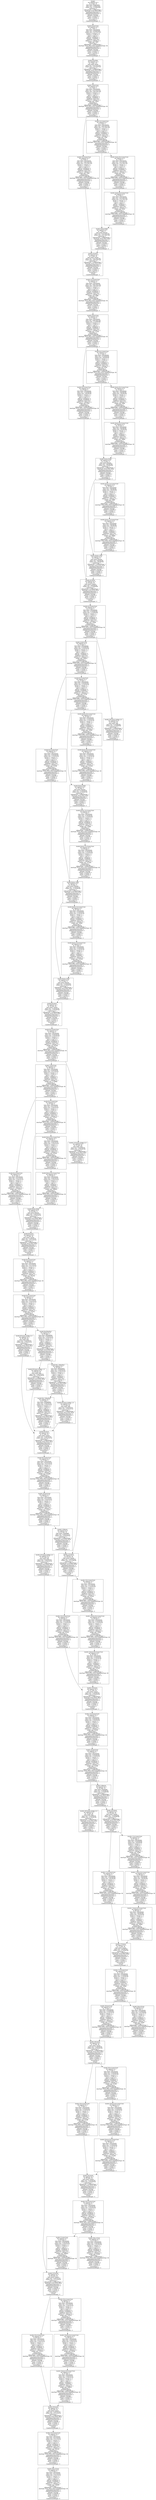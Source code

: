 digraph cnn_tree {
images [shape=box, label="images\n net segment id: 0\n id: 0 type: 45\ntype name: Preprocess\n input size: 1*3*640*640\n output size: 1*3*640*640\n reportFlag: 0\n inBondType: 1 outBondType: 1\n dataType: FP16_FP16_FP16\n alignedInputDataSize: 0\n alignedOutputDataSize: 0\n InDcmp: OutCmp: \n inM2M: 0 outM2M: 0\n inDdr: 0 outDdr: 0\n inS2S: 0 outS2S: 0\n FusionFlag: 0\nCubeEltwiseMerged : 0"];
images -> _model_0_conv_Conv;
_model_0_conv_Conv [shape=box, label="/model.0/conv/Conv\n net segment id: 0\n id: 1 type: 0\ntype name: Convolution\n input size: 1*3*640*640\n output size: 1*32*320*320\n kernel_h: 6 kernel_w: 6\n stride_h: 2 stride_w: 2\n pad_h: 2 pad_w: 2\n padUp: 2 padDown: 2\n padLeft: 2 padRight: 2\n padMode: const_zero\n dilation_h: 1 dilation_w: 1\n weight size: 3456\n reportFlag: 0\n inBondType: 1 outBondType: 1\n dataType: FP16_FP16_FP16 weightDataType: S8\n alignedInputDataSize: 0\n alignedOutputDataSize: 0\n InDcmp: OutCmp: \n inM2M: 0 outM2M: 0\n inDdr: 0 outDdr: 0\n inS2S: 0 outS2S: 0\n FusionFlag: 0\nCubeEltwiseMerged : 0"];
_model_0_conv_Conv -> _model_0_act_Mul;
_model_0_act_Mul [shape=box, label="/model.0/act/Mul\n net segment id: 0\n id: 2 type: 147\ntype name: Swish\n input size: 1*32*320*320\n output size: 1*32*320*320\n reportFlag: 0\n inBondType: 1 outBondType: 1\n dataType: FP16_FP16_FP16\n alignedInputDataSize: 0\n alignedOutputDataSize: 0\n InDcmp: OutCmp: \n inM2M: 0 outM2M: 0\n inDdr: 0 outDdr: 0\n inS2S: 0 outS2S: 0\n FusionFlag: 0\nCubeEltwiseMerged : 0"];
_model_0_act_Mul -> _model_1_conv_Conv;
_model_1_conv_Conv [shape=box, label="/model.1/conv/Conv\n net segment id: 0\n id: 3 type: 0\ntype name: Convolution\n input size: 1*32*320*320\n output size: 1*64*160*160\n kernel_h: 3 kernel_w: 3\n stride_h: 2 stride_w: 2\n pad_h: 1 pad_w: 1\n padUp: 1 padDown: 0\n padLeft: 1 padRight: 0\n padMode: const_zero\n dilation_h: 1 dilation_w: 1\n weight size: 18432\n reportFlag: 0\n SwishMergeFlag\n inBondType: 1 outBondType: 1\n dataType: FP16_FP16_FP16 weightDataType: S8\n alignedInputDataSize: 0\n alignedOutputDataSize: 0\n InDcmp: OutCmp: \n inM2M: 0 outM2M: 0\n inDdr: 0 outDdr: 0\n inS2S: 0 outS2S: 0\n FusionFlag: 0\nCubeEltwiseMerged : 0"];
_model_1_conv_Conv -> _model_2_cv1_conv_Conv;
_model_1_conv_Conv -> _model_2_cv2_conv_Conv;
_model_2_cv1_conv_Conv [shape=box, label="/model.2/cv1/conv/Conv\n net segment id: 0\n id: 4 type: 0\ntype name: Convolution\n input size: 1*64*160*160\n output size: 1*32*160*160\n kernel_h: 1 kernel_w: 1\n stride_h: 1 stride_w: 1\n pad_h: 0 pad_w: 0\n padUp: 0 padDown: 0\n padLeft: 0 padRight: 0\n padMode: const_zero\n dilation_h: 1 dilation_w: 1\n weight size: 2048\n reportFlag: 0\n SwishMergeFlag\n inBondType: 1 outBondType: 1\n dataType: FP16_FP16_FP16 weightDataType: S8\n alignedInputDataSize: 0\n alignedOutputDataSize: 0\n InDcmp: OutCmp: \n inM2M: 0 outM2M: 0\n inDdr: 0 outDdr: 0\n inS2S: 0 outS2S: 0\n FusionFlag: 0\nCubeEltwiseMerged : 0"];
_model_2_cv1_conv_Conv -> _model_2_m_m_0_cv1_conv_Conv;
_model_2_cv1_conv_Conv -> _model_2_m_m_0_Add;
_model_2_m_m_0_cv1_conv_Conv [shape=box, label="/model.2/m/m.0/cv1/conv/Conv\n net segment id: 0\n id: 5 type: 0\ntype name: Convolution\n input size: 1*32*160*160\n output size: 1*32*160*160\n kernel_h: 1 kernel_w: 1\n stride_h: 1 stride_w: 1\n pad_h: 0 pad_w: 0\n padUp: 0 padDown: 0\n padLeft: 0 padRight: 0\n padMode: const_zero\n dilation_h: 1 dilation_w: 1\n weight size: 1024\n reportFlag: 0\n SwishMergeFlag\n inBondType: 1 outBondType: 1\n dataType: FP16_FP16_FP16 weightDataType: S8\n alignedInputDataSize: 0\n alignedOutputDataSize: 0\n InDcmp: OutCmp: \n inM2M: 0 outM2M: 0\n inDdr: 0 outDdr: 0\n inS2S: 0 outS2S: 0\n FusionFlag: 0\nCubeEltwiseMerged : 0"];
_model_2_m_m_0_cv1_conv_Conv -> _model_2_m_m_0_cv2_conv_Conv;
_model_2_m_m_0_cv2_conv_Conv [shape=box, label="/model.2/m/m.0/cv2/conv/Conv\n net segment id: 0\n id: 6 type: 0\ntype name: Convolution\n input size: 1*32*160*160\n output size: 1*32*160*160\n kernel_h: 3 kernel_w: 3\n stride_h: 1 stride_w: 1\n pad_h: 1 pad_w: 1\n padUp: 1 padDown: 1\n padLeft: 1 padRight: 1\n padMode: const_zero\n dilation_h: 1 dilation_w: 1\n weight size: 9216\n reportFlag: 0\n SwishMergeFlag\n inBondType: 1 outBondType: 1\n dataType: FP16_FP16_FP16 weightDataType: S8\n alignedInputDataSize: 0\n alignedOutputDataSize: 0\n InDcmp: OutCmp: \n inM2M: 0 outM2M: 0\n inDdr: 0 outDdr: 0\n inS2S: 0 outS2S: 0\n FusionFlag: 0\nCubeEltwiseMerged : 0"];
_model_2_m_m_0_cv2_conv_Conv -> _model_2_m_m_0_Add;
_model_2_m_m_0_Add [shape=box, label="/model.2/m/m.0/Add\n net segment id: 0\n id: 7 type: 27\ntype name: Eltwise\n input size: 1*32*160*160\n output size: 1*32*160*160\n reportFlag: 0\n inBondType: 1 outBondType: 1\n dataType: FP16_FP16_FP16\n alignedInputDataSize: 0\n alignedOutputDataSize: 0\n InDcmp: OutCmp: \n inM2M: 0 outM2M: 0\n inDdr: 0 outDdr: 0\n inS2S: 0 outS2S: 0\n FusionFlag: 0\nCubeEltwiseMerged : 0"];
_model_2_m_m_0_Add -> _model_2_Concat;
_model_2_cv2_conv_Conv [shape=box, label="/model.2/cv2/conv/Conv\n net segment id: 0\n id: 8 type: 0\ntype name: Convolution\n input size: 1*64*160*160\n output size: 1*32*160*160\n kernel_h: 1 kernel_w: 1\n stride_h: 1 stride_w: 1\n pad_h: 0 pad_w: 0\n padUp: 0 padDown: 0\n padLeft: 0 padRight: 0\n padMode: const_zero\n dilation_h: 1 dilation_w: 1\n weight size: 2048\n reportFlag: 0\n SwishMergeFlag\n inBondType: 1 outBondType: 1\n dataType: FP16_FP16_FP16 weightDataType: S8\n alignedInputDataSize: 0\n alignedOutputDataSize: 0\n InDcmp: OutCmp: \n inM2M: 0 outM2M: 0\n inDdr: 0 outDdr: 0\n inS2S: 0 outS2S: 0\n FusionFlag: 0\nCubeEltwiseMerged : 0"];
_model_2_cv2_conv_Conv -> _model_2_Concat;
_model_2_Concat [shape=box, label="/model.2/Concat\n net segment id: 0\n id: 9 type: 38\ntype name: Concat\n input size: 1*32*160*160\n output size: 1*64*160*160\n reportFlag: 0\n inBondType: 1 outBondType: 1\n dataType: FP16_FP16_FP16\n alignedInputDataSize: 0\n alignedOutputDataSize: 0\n InDcmp: OutCmp: \n inM2M: 0 outM2M: 0\n inDdr: 0 outDdr: 0\n inS2S: 0 outS2S: 0\n FusionFlag: 0\n noninst\nCubeEltwiseMerged : 0"];
_model_2_Concat -> _model_2_cv3_conv_Conv;
_model_2_cv3_conv_Conv [shape=box, label="/model.2/cv3/conv/Conv\n net segment id: 0\n id: 10 type: 0\ntype name: Convolution\n input size: 1*64*160*160\n output size: 1*64*160*160\n kernel_h: 1 kernel_w: 1\n stride_h: 1 stride_w: 1\n pad_h: 0 pad_w: 0\n padUp: 0 padDown: 0\n padLeft: 0 padRight: 0\n padMode: const_zero\n dilation_h: 1 dilation_w: 1\n weight size: 4096\n reportFlag: 0\n SwishMergeFlag\n inBondType: 1 outBondType: 1\n dataType: FP16_FP16_FP16 weightDataType: S8\n alignedInputDataSize: 0\n alignedOutputDataSize: 0\n InDcmp: OutCmp: \n inM2M: 0 outM2M: 0\n inDdr: 0 outDdr: 0\n inS2S: 0 outS2S: 0\n FusionFlag: 0\nCubeEltwiseMerged : 0"];
_model_2_cv3_conv_Conv -> _model_3_conv_Conv;
_model_3_conv_Conv [shape=box, label="/model.3/conv/Conv\n net segment id: 0\n id: 11 type: 0\ntype name: Convolution\n input size: 1*64*160*160\n output size: 1*128*80*80\n kernel_h: 3 kernel_w: 3\n stride_h: 2 stride_w: 2\n pad_h: 1 pad_w: 1\n padUp: 1 padDown: 0\n padLeft: 1 padRight: 0\n padMode: const_zero\n dilation_h: 1 dilation_w: 1\n weight size: 73728\n reportFlag: 0\n SwishMergeFlag\n inBondType: 1 outBondType: 1\n dataType: FP16_FP16_FP16 weightDataType: S8\n alignedInputDataSize: 0\n alignedOutputDataSize: 0\n InDcmp: OutCmp: \n inM2M: 0 outM2M: 0\n inDdr: 0 outDdr: 0\n inS2S: 0 outS2S: 0\n FusionFlag: 0\nCubeEltwiseMerged : 0"];
_model_3_conv_Conv -> _model_4_cv1_conv_Conv;
_model_3_conv_Conv -> _model_4_cv2_conv_Conv;
_model_4_cv1_conv_Conv [shape=box, label="/model.4/cv1/conv/Conv\n net segment id: 0\n id: 12 type: 0\ntype name: Convolution\n input size: 1*128*80*80\n output size: 1*64*80*80\n kernel_h: 1 kernel_w: 1\n stride_h: 1 stride_w: 1\n pad_h: 0 pad_w: 0\n padUp: 0 padDown: 0\n padLeft: 0 padRight: 0\n padMode: const_zero\n dilation_h: 1 dilation_w: 1\n weight size: 8192\n reportFlag: 0\n SwishMergeFlag\n inBondType: 1 outBondType: 1\n dataType: FP16_FP16_FP16 weightDataType: S8\n alignedInputDataSize: 0\n alignedOutputDataSize: 0\n InDcmp: OutCmp: \n inM2M: 0 outM2M: 0\n inDdr: 0 outDdr: 0\n inS2S: 0 outS2S: 0\n FusionFlag: 0\nCubeEltwiseMerged : 0"];
_model_4_cv1_conv_Conv -> _model_4_m_m_0_cv1_conv_Conv;
_model_4_cv1_conv_Conv -> _model_4_m_m_0_Add;
_model_4_m_m_0_cv1_conv_Conv [shape=box, label="/model.4/m/m.0/cv1/conv/Conv\n net segment id: 0\n id: 13 type: 0\ntype name: Convolution\n input size: 1*64*80*80\n output size: 1*64*80*80\n kernel_h: 1 kernel_w: 1\n stride_h: 1 stride_w: 1\n pad_h: 0 pad_w: 0\n padUp: 0 padDown: 0\n padLeft: 0 padRight: 0\n padMode: const_zero\n dilation_h: 1 dilation_w: 1\n weight size: 4096\n reportFlag: 0\n SwishMergeFlag\n inBondType: 1 outBondType: 1\n dataType: FP16_FP16_FP16 weightDataType: S8\n alignedInputDataSize: 0\n alignedOutputDataSize: 0\n InDcmp: OutCmp: \n inM2M: 0 outM2M: 0\n inDdr: 0 outDdr: 0\n inS2S: 0 outS2S: 0\n FusionFlag: 0\nCubeEltwiseMerged : 0"];
_model_4_m_m_0_cv1_conv_Conv -> _model_4_m_m_0_cv2_conv_Conv;
_model_4_m_m_0_cv2_conv_Conv [shape=box, label="/model.4/m/m.0/cv2/conv/Conv\n net segment id: 0\n id: 14 type: 0\ntype name: Convolution\n input size: 1*64*80*80\n output size: 1*64*80*80\n kernel_h: 3 kernel_w: 3\n stride_h: 1 stride_w: 1\n pad_h: 1 pad_w: 1\n padUp: 1 padDown: 1\n padLeft: 1 padRight: 1\n padMode: const_zero\n dilation_h: 1 dilation_w: 1\n weight size: 36864\n reportFlag: 0\n SwishMergeFlag\n inBondType: 1 outBondType: 1\n dataType: FP16_FP16_FP16 weightDataType: S8\n alignedInputDataSize: 0\n alignedOutputDataSize: 0\n InDcmp: OutCmp: \n inM2M: 0 outM2M: 0\n inDdr: 0 outDdr: 0\n inS2S: 0 outS2S: 0\n FusionFlag: 0\nCubeEltwiseMerged : 0"];
_model_4_m_m_0_cv2_conv_Conv -> _model_4_m_m_0_Add;
_model_4_m_m_0_Add [shape=box, label="/model.4/m/m.0/Add\n net segment id: 0\n id: 15 type: 27\ntype name: Eltwise\n input size: 1*64*80*80\n output size: 1*64*80*80\n reportFlag: 0\n inBondType: 1 outBondType: 1\n dataType: FP16_FP16_FP16\n alignedInputDataSize: 0\n alignedOutputDataSize: 0\n InDcmp: OutCmp: \n inM2M: 0 outM2M: 0\n inDdr: 0 outDdr: 0\n inS2S: 0 outS2S: 0\n FusionFlag: 0\nCubeEltwiseMerged : 0"];
_model_4_m_m_0_Add -> _model_4_m_m_1_cv1_conv_Conv;
_model_4_m_m_0_Add -> _model_4_m_m_1_Add;
_model_4_m_m_1_cv1_conv_Conv [shape=box, label="/model.4/m/m.1/cv1/conv/Conv\n net segment id: 0\n id: 16 type: 0\ntype name: Convolution\n input size: 1*64*80*80\n output size: 1*64*80*80\n kernel_h: 1 kernel_w: 1\n stride_h: 1 stride_w: 1\n pad_h: 0 pad_w: 0\n padUp: 0 padDown: 0\n padLeft: 0 padRight: 0\n padMode: const_zero\n dilation_h: 1 dilation_w: 1\n weight size: 4096\n reportFlag: 0\n SwishMergeFlag\n inBondType: 1 outBondType: 1\n dataType: FP16_FP16_FP16 weightDataType: S8\n alignedInputDataSize: 0\n alignedOutputDataSize: 0\n InDcmp: OutCmp: \n inM2M: 0 outM2M: 0\n inDdr: 0 outDdr: 0\n inS2S: 0 outS2S: 0\n FusionFlag: 0\nCubeEltwiseMerged : 0"];
_model_4_m_m_1_cv1_conv_Conv -> _model_4_m_m_1_cv2_conv_Conv;
_model_4_m_m_1_cv2_conv_Conv [shape=box, label="/model.4/m/m.1/cv2/conv/Conv\n net segment id: 0\n id: 17 type: 0\ntype name: Convolution\n input size: 1*64*80*80\n output size: 1*64*80*80\n kernel_h: 3 kernel_w: 3\n stride_h: 1 stride_w: 1\n pad_h: 1 pad_w: 1\n padUp: 1 padDown: 1\n padLeft: 1 padRight: 1\n padMode: const_zero\n dilation_h: 1 dilation_w: 1\n weight size: 36864\n reportFlag: 0\n SwishMergeFlag\n inBondType: 1 outBondType: 1\n dataType: FP16_FP16_FP16 weightDataType: S8\n alignedInputDataSize: 0\n alignedOutputDataSize: 0\n InDcmp: OutCmp: \n inM2M: 0 outM2M: 0\n inDdr: 0 outDdr: 0\n inS2S: 0 outS2S: 0\n FusionFlag: 0\nCubeEltwiseMerged : 0"];
_model_4_m_m_1_cv2_conv_Conv -> _model_4_m_m_1_Add;
_model_4_m_m_1_Add [shape=box, label="/model.4/m/m.1/Add\n net segment id: 0\n id: 18 type: 27\ntype name: Eltwise\n input size: 1*64*80*80\n output size: 1*64*80*80\n reportFlag: 0\n inBondType: 1 outBondType: 1\n dataType: FP16_FP16_FP16\n alignedInputDataSize: 0\n alignedOutputDataSize: 0\n InDcmp: OutCmp: \n inM2M: 0 outM2M: 0\n inDdr: 0 outDdr: 0\n inS2S: 0 outS2S: 0\n FusionFlag: 0\nCubeEltwiseMerged : 0"];
_model_4_m_m_1_Add -> _model_4_Concat;
_model_4_cv2_conv_Conv [shape=box, label="/model.4/cv2/conv/Conv\n net segment id: 0\n id: 19 type: 0\ntype name: Convolution\n input size: 1*128*80*80\n output size: 1*64*80*80\n kernel_h: 1 kernel_w: 1\n stride_h: 1 stride_w: 1\n pad_h: 0 pad_w: 0\n padUp: 0 padDown: 0\n padLeft: 0 padRight: 0\n padMode: const_zero\n dilation_h: 1 dilation_w: 1\n weight size: 8192\n reportFlag: 0\n SwishMergeFlag\n inBondType: 1 outBondType: 1\n dataType: FP16_FP16_FP16 weightDataType: S8\n alignedInputDataSize: 0\n alignedOutputDataSize: 0\n InDcmp: OutCmp: \n inM2M: 0 outM2M: 0\n inDdr: 0 outDdr: 0\n inS2S: 0 outS2S: 0\n FusionFlag: 0\nCubeEltwiseMerged : 0"];
_model_4_cv2_conv_Conv -> _model_4_Concat;
_model_4_Concat [shape=box, label="/model.4/Concat\n net segment id: 0\n id: 20 type: 38\ntype name: Concat\n input size: 1*64*80*80\n output size: 1*128*80*80\n reportFlag: 0\n inBondType: 1 outBondType: 1\n dataType: FP16_FP16_FP16\n alignedInputDataSize: 0\n alignedOutputDataSize: 0\n InDcmp: OutCmp: \n inM2M: 0 outM2M: 0\n inDdr: 0 outDdr: 0\n inS2S: 0 outS2S: 0\n FusionFlag: 0\n noninst\nCubeEltwiseMerged : 0"];
_model_4_Concat -> _model_4_cv3_conv_Conv;
_model_4_cv3_conv_Conv [shape=box, label="/model.4/cv3/conv/Conv\n net segment id: 0\n id: 21 type: 0\ntype name: Convolution\n input size: 1*128*80*80\n output size: 1*128*80*80\n kernel_h: 1 kernel_w: 1\n stride_h: 1 stride_w: 1\n pad_h: 0 pad_w: 0\n padUp: 0 padDown: 0\n padLeft: 0 padRight: 0\n padMode: const_zero\n dilation_h: 1 dilation_w: 1\n weight size: 16384\n reportFlag: 0\n SwishMergeFlag\n inBondType: 1 outBondType: 1\n dataType: FP16_FP16_FP16 weightDataType: S8\n alignedInputDataSize: 0\n alignedOutputDataSize: 0\n InDcmp: OutCmp: \n inM2M: 0 outM2M: 0\n inDdr: 0 outDdr: 0\n inS2S: 0 outS2S: 0\n FusionFlag: 0\nCubeEltwiseMerged : 0"];
_model_4_cv3_conv_Conv -> _model_5_conv_Conv;
_model_4_cv3_conv_Conv -> _model_16_Concat_bridge_0_0;
_model_5_conv_Conv [shape=box, label="/model.5/conv/Conv\n net segment id: 0\n id: 22 type: 0\ntype name: Convolution\n input size: 1*128*80*80\n output size: 1*256*40*40\n kernel_h: 3 kernel_w: 3\n stride_h: 2 stride_w: 2\n pad_h: 1 pad_w: 1\n padUp: 1 padDown: 0\n padLeft: 1 padRight: 0\n padMode: const_zero\n dilation_h: 1 dilation_w: 1\n weight size: 294912\n reportFlag: 0\n SwishMergeFlag\n inBondType: 1 outBondType: 1\n dataType: FP16_FP16_FP16 weightDataType: S8\n alignedInputDataSize: 0\n alignedOutputDataSize: 0\n InDcmp: OutCmp: \n inM2M: 0 outM2M: 0\n inDdr: 0 outDdr: 0\n inS2S: 0 outS2S: 0\n FusionFlag: 0\nCubeEltwiseMerged : 0"];
_model_5_conv_Conv -> _model_6_cv1_conv_Conv;
_model_5_conv_Conv -> _model_6_cv2_conv_Conv;
_model_6_cv1_conv_Conv [shape=box, label="/model.6/cv1/conv/Conv\n net segment id: 0\n id: 23 type: 0\ntype name: Convolution\n input size: 1*256*40*40\n output size: 1*128*40*40\n kernel_h: 1 kernel_w: 1\n stride_h: 1 stride_w: 1\n pad_h: 0 pad_w: 0\n padUp: 0 padDown: 0\n padLeft: 0 padRight: 0\n padMode: const_zero\n dilation_h: 1 dilation_w: 1\n weight size: 32768\n reportFlag: 0\n SwishMergeFlag\n inBondType: 1 outBondType: 1\n dataType: FP16_FP16_FP16 weightDataType: S8\n alignedInputDataSize: 0\n alignedOutputDataSize: 0\n InDcmp: OutCmp: \n inM2M: 0 outM2M: 0\n inDdr: 0 outDdr: 0\n inS2S: 0 outS2S: 0\n FusionFlag: 0\nCubeEltwiseMerged : 0"];
_model_6_cv1_conv_Conv -> _model_6_m_m_0_cv1_conv_Conv;
_model_6_cv1_conv_Conv -> _model_6_m_m_0_Add;
_model_6_m_m_0_cv1_conv_Conv [shape=box, label="/model.6/m/m.0/cv1/conv/Conv\n net segment id: 0\n id: 24 type: 0\ntype name: Convolution\n input size: 1*128*40*40\n output size: 1*128*40*40\n kernel_h: 1 kernel_w: 1\n stride_h: 1 stride_w: 1\n pad_h: 0 pad_w: 0\n padUp: 0 padDown: 0\n padLeft: 0 padRight: 0\n padMode: const_zero\n dilation_h: 1 dilation_w: 1\n weight size: 16384\n reportFlag: 0\n SwishMergeFlag\n inBondType: 1 outBondType: 1\n dataType: FP16_FP16_FP16 weightDataType: S8\n alignedInputDataSize: 0\n alignedOutputDataSize: 0\n InDcmp: OutCmp: \n inM2M: 0 outM2M: 0\n inDdr: 0 outDdr: 0\n inS2S: 0 outS2S: 0\n FusionFlag: 0\nCubeEltwiseMerged : 0"];
_model_6_m_m_0_cv1_conv_Conv -> _model_6_m_m_0_cv2_conv_Conv;
_model_6_m_m_0_cv2_conv_Conv [shape=box, label="/model.6/m/m.0/cv2/conv/Conv\n net segment id: 0\n id: 25 type: 0\ntype name: Convolution\n input size: 1*128*40*40\n output size: 1*128*40*40\n kernel_h: 3 kernel_w: 3\n stride_h: 1 stride_w: 1\n pad_h: 1 pad_w: 1\n padUp: 1 padDown: 1\n padLeft: 1 padRight: 1\n padMode: const_zero\n dilation_h: 1 dilation_w: 1\n weight size: 147456\n reportFlag: 0\n SwishMergeFlag\n inBondType: 1 outBondType: 1\n dataType: FP16_FP16_FP16 weightDataType: S8\n alignedInputDataSize: 0\n alignedOutputDataSize: 0\n InDcmp: OutCmp: \n inM2M: 0 outM2M: 0\n inDdr: 0 outDdr: 0\n inS2S: 0 outS2S: 0\n FusionFlag: 0\nCubeEltwiseMerged : 0"];
_model_6_m_m_0_cv2_conv_Conv -> _model_6_m_m_0_Add;
_model_6_m_m_0_Add [shape=box, label="/model.6/m/m.0/Add\n net segment id: 0\n id: 26 type: 27\ntype name: Eltwise\n input size: 1*128*40*40\n output size: 1*128*40*40\n reportFlag: 0\n inBondType: 1 outBondType: 1\n dataType: FP16_FP16_FP16\n alignedInputDataSize: 0\n alignedOutputDataSize: 0\n InDcmp: OutCmp: \n inM2M: 0 outM2M: 0\n inDdr: 0 outDdr: 0\n inS2S: 0 outS2S: 0\n FusionFlag: 0\nCubeEltwiseMerged : 0"];
_model_6_m_m_0_Add -> _model_6_m_m_1_cv1_conv_Conv;
_model_6_m_m_0_Add -> _model_6_m_m_1_Add;
_model_6_m_m_1_cv1_conv_Conv [shape=box, label="/model.6/m/m.1/cv1/conv/Conv\n net segment id: 0\n id: 27 type: 0\ntype name: Convolution\n input size: 1*128*40*40\n output size: 1*128*40*40\n kernel_h: 1 kernel_w: 1\n stride_h: 1 stride_w: 1\n pad_h: 0 pad_w: 0\n padUp: 0 padDown: 0\n padLeft: 0 padRight: 0\n padMode: const_zero\n dilation_h: 1 dilation_w: 1\n weight size: 16384\n reportFlag: 0\n SwishMergeFlag\n inBondType: 1 outBondType: 1\n dataType: FP16_FP16_FP16 weightDataType: S8\n alignedInputDataSize: 0\n alignedOutputDataSize: 0\n InDcmp: OutCmp: \n inM2M: 0 outM2M: 0\n inDdr: 0 outDdr: 0\n inS2S: 0 outS2S: 0\n FusionFlag: 0\nCubeEltwiseMerged : 0"];
_model_6_m_m_1_cv1_conv_Conv -> _model_6_m_m_1_cv2_conv_Conv;
_model_6_m_m_1_cv2_conv_Conv [shape=box, label="/model.6/m/m.1/cv2/conv/Conv\n net segment id: 0\n id: 28 type: 0\ntype name: Convolution\n input size: 1*128*40*40\n output size: 1*128*40*40\n kernel_h: 3 kernel_w: 3\n stride_h: 1 stride_w: 1\n pad_h: 1 pad_w: 1\n padUp: 1 padDown: 1\n padLeft: 1 padRight: 1\n padMode: const_zero\n dilation_h: 1 dilation_w: 1\n weight size: 147456\n reportFlag: 0\n SwishMergeFlag\n inBondType: 1 outBondType: 1\n dataType: FP16_FP16_FP16 weightDataType: S8\n alignedInputDataSize: 0\n alignedOutputDataSize: 0\n InDcmp: OutCmp: \n inM2M: 0 outM2M: 0\n inDdr: 0 outDdr: 0\n inS2S: 0 outS2S: 0\n FusionFlag: 0\nCubeEltwiseMerged : 0"];
_model_6_m_m_1_cv2_conv_Conv -> _model_6_m_m_1_Add;
_model_6_m_m_1_Add [shape=box, label="/model.6/m/m.1/Add\n net segment id: 0\n id: 29 type: 27\ntype name: Eltwise\n input size: 1*128*40*40\n output size: 1*128*40*40\n reportFlag: 0\n inBondType: 1 outBondType: 1\n dataType: FP16_FP16_FP16\n alignedInputDataSize: 0\n alignedOutputDataSize: 0\n InDcmp: OutCmp: \n inM2M: 0 outM2M: 0\n inDdr: 0 outDdr: 0\n inS2S: 0 outS2S: 0\n FusionFlag: 0\nCubeEltwiseMerged : 0"];
_model_6_m_m_1_Add -> _model_6_m_m_2_cv1_conv_Conv;
_model_6_m_m_1_Add -> _model_6_m_m_2_Add;
_model_6_m_m_2_cv1_conv_Conv [shape=box, label="/model.6/m/m.2/cv1/conv/Conv\n net segment id: 0\n id: 30 type: 0\ntype name: Convolution\n input size: 1*128*40*40\n output size: 1*128*40*40\n kernel_h: 1 kernel_w: 1\n stride_h: 1 stride_w: 1\n pad_h: 0 pad_w: 0\n padUp: 0 padDown: 0\n padLeft: 0 padRight: 0\n padMode: const_zero\n dilation_h: 1 dilation_w: 1\n weight size: 16384\n reportFlag: 0\n SwishMergeFlag\n inBondType: 1 outBondType: 1\n dataType: FP16_FP16_FP16 weightDataType: S8\n alignedInputDataSize: 0\n alignedOutputDataSize: 0\n InDcmp: OutCmp: \n inM2M: 0 outM2M: 0\n inDdr: 0 outDdr: 0\n inS2S: 0 outS2S: 0\n FusionFlag: 0\nCubeEltwiseMerged : 0"];
_model_6_m_m_2_cv1_conv_Conv -> _model_6_m_m_2_cv2_conv_Conv;
_model_6_m_m_2_cv2_conv_Conv [shape=box, label="/model.6/m/m.2/cv2/conv/Conv\n net segment id: 0\n id: 31 type: 0\ntype name: Convolution\n input size: 1*128*40*40\n output size: 1*128*40*40\n kernel_h: 3 kernel_w: 3\n stride_h: 1 stride_w: 1\n pad_h: 1 pad_w: 1\n padUp: 1 padDown: 1\n padLeft: 1 padRight: 1\n padMode: const_zero\n dilation_h: 1 dilation_w: 1\n weight size: 147456\n reportFlag: 0\n SwishMergeFlag\n inBondType: 1 outBondType: 1\n dataType: FP16_FP16_FP16 weightDataType: S8\n alignedInputDataSize: 0\n alignedOutputDataSize: 0\n InDcmp: OutCmp: \n inM2M: 0 outM2M: 0\n inDdr: 0 outDdr: 0\n inS2S: 0 outS2S: 0\n FusionFlag: 0\nCubeEltwiseMerged : 0"];
_model_6_m_m_2_cv2_conv_Conv -> _model_6_m_m_2_Add;
_model_6_m_m_2_Add [shape=box, label="/model.6/m/m.2/Add\n net segment id: 0\n id: 32 type: 27\ntype name: Eltwise\n input size: 1*128*40*40\n output size: 1*128*40*40\n reportFlag: 0\n inBondType: 1 outBondType: 1\n dataType: FP16_FP16_FP16\n alignedInputDataSize: 0\n alignedOutputDataSize: 0\n InDcmp: OutCmp: \n inM2M: 0 outM2M: 0\n inDdr: 0 outDdr: 0\n inS2S: 0 outS2S: 0\n FusionFlag: 0\nCubeEltwiseMerged : 0"];
_model_6_m_m_2_Add -> _model_6_Concat;
_model_6_cv2_conv_Conv [shape=box, label="/model.6/cv2/conv/Conv\n net segment id: 0\n id: 33 type: 0\ntype name: Convolution\n input size: 1*256*40*40\n output size: 1*128*40*40\n kernel_h: 1 kernel_w: 1\n stride_h: 1 stride_w: 1\n pad_h: 0 pad_w: 0\n padUp: 0 padDown: 0\n padLeft: 0 padRight: 0\n padMode: const_zero\n dilation_h: 1 dilation_w: 1\n weight size: 32768\n reportFlag: 0\n SwishMergeFlag\n inBondType: 1 outBondType: 1\n dataType: FP16_FP16_FP16 weightDataType: S8\n alignedInputDataSize: 0\n alignedOutputDataSize: 0\n InDcmp: OutCmp: \n inM2M: 0 outM2M: 0\n inDdr: 0 outDdr: 0\n inS2S: 0 outS2S: 0\n FusionFlag: 0\nCubeEltwiseMerged : 0"];
_model_6_cv2_conv_Conv -> _model_6_Concat;
_model_6_Concat [shape=box, label="/model.6/Concat\n net segment id: 0\n id: 34 type: 38\ntype name: Concat\n input size: 1*128*40*40\n output size: 1*256*40*40\n reportFlag: 0\n inBondType: 1 outBondType: 1\n dataType: FP16_FP16_FP16\n alignedInputDataSize: 0\n alignedOutputDataSize: 0\n InDcmp: OutCmp: \n inM2M: 0 outM2M: 0\n inDdr: 0 outDdr: 0\n inS2S: 0 outS2S: 0\n FusionFlag: 0\n noninst\nCubeEltwiseMerged : 0"];
_model_6_Concat -> _model_6_cv3_conv_Conv;
_model_6_cv3_conv_Conv [shape=box, label="/model.6/cv3/conv/Conv\n net segment id: 0\n id: 35 type: 0\ntype name: Convolution\n input size: 1*256*40*40\n output size: 1*256*40*40\n kernel_h: 1 kernel_w: 1\n stride_h: 1 stride_w: 1\n pad_h: 0 pad_w: 0\n padUp: 0 padDown: 0\n padLeft: 0 padRight: 0\n padMode: const_zero\n dilation_h: 1 dilation_w: 1\n weight size: 65536\n reportFlag: 0\n SwishMergeFlag\n inBondType: 1 outBondType: 1\n dataType: FP16_FP16_FP16 weightDataType: S8\n alignedInputDataSize: 0\n alignedOutputDataSize: 0\n InDcmp: OutCmp: \n inM2M: 0 outM2M: 0\n inDdr: 0 outDdr: 0\n inS2S: 0 outS2S: 0\n FusionFlag: 0\nCubeEltwiseMerged : 0"];
_model_6_cv3_conv_Conv -> _model_7_conv_Conv;
_model_6_cv3_conv_Conv -> _model_12_Concat_bridge_0_0;
_model_7_conv_Conv [shape=box, label="/model.7/conv/Conv\n net segment id: 0\n id: 36 type: 0\ntype name: Convolution\n input size: 1*256*40*40\n output size: 1*512*20*20\n kernel_h: 3 kernel_w: 3\n stride_h: 2 stride_w: 2\n pad_h: 1 pad_w: 1\n padUp: 1 padDown: 0\n padLeft: 1 padRight: 0\n padMode: const_zero\n dilation_h: 1 dilation_w: 1\n weight size: 1179648\n reportFlag: 0\n SwishMergeFlag\n inBondType: 1 outBondType: 1\n dataType: FP16_FP16_FP16 weightDataType: S8\n alignedInputDataSize: 0\n alignedOutputDataSize: 0\n InDcmp: OutCmp: \n inM2M: 0 outM2M: 0\n inDdr: 0 outDdr: 0\n inS2S: 0 outS2S: 0\n FusionFlag: 0\nCubeEltwiseMerged : 0"];
_model_7_conv_Conv -> _model_8_cv1_conv_Conv;
_model_7_conv_Conv -> _model_8_cv2_conv_Conv;
_model_8_cv1_conv_Conv [shape=box, label="/model.8/cv1/conv/Conv\n net segment id: 0\n id: 37 type: 0\ntype name: Convolution\n input size: 1*512*20*20\n output size: 1*256*20*20\n kernel_h: 1 kernel_w: 1\n stride_h: 1 stride_w: 1\n pad_h: 0 pad_w: 0\n padUp: 0 padDown: 0\n padLeft: 0 padRight: 0\n padMode: const_zero\n dilation_h: 1 dilation_w: 1\n weight size: 131072\n reportFlag: 0\n SwishMergeFlag\n inBondType: 1 outBondType: 1\n dataType: FP16_FP16_FP16 weightDataType: S8\n alignedInputDataSize: 0\n alignedOutputDataSize: 0\n InDcmp: OutCmp: \n inM2M: 0 outM2M: 0\n inDdr: 0 outDdr: 0\n inS2S: 0 outS2S: 0\n FusionFlag: 0\nCubeEltwiseMerged : 0"];
_model_8_cv1_conv_Conv -> _model_8_m_m_0_cv1_conv_Conv;
_model_8_cv1_conv_Conv -> _model_8_m_m_0_Add;
_model_8_m_m_0_cv1_conv_Conv [shape=box, label="/model.8/m/m.0/cv1/conv/Conv\n net segment id: 0\n id: 38 type: 0\ntype name: Convolution\n input size: 1*256*20*20\n output size: 1*256*20*20\n kernel_h: 1 kernel_w: 1\n stride_h: 1 stride_w: 1\n pad_h: 0 pad_w: 0\n padUp: 0 padDown: 0\n padLeft: 0 padRight: 0\n padMode: const_zero\n dilation_h: 1 dilation_w: 1\n weight size: 65536\n reportFlag: 0\n SwishMergeFlag\n inBondType: 1 outBondType: 1\n dataType: FP16_FP16_FP16 weightDataType: S8\n alignedInputDataSize: 0\n alignedOutputDataSize: 0\n InDcmp: OutCmp: \n inM2M: 0 outM2M: 0\n inDdr: 0 outDdr: 0\n inS2S: 0 outS2S: 0\n FusionFlag: 0\nCubeEltwiseMerged : 0"];
_model_8_m_m_0_cv1_conv_Conv -> _model_8_m_m_0_cv2_conv_Conv;
_model_8_m_m_0_cv2_conv_Conv [shape=box, label="/model.8/m/m.0/cv2/conv/Conv\n net segment id: 0\n id: 39 type: 0\ntype name: Convolution\n input size: 1*256*20*20\n output size: 1*256*20*20\n kernel_h: 3 kernel_w: 3\n stride_h: 1 stride_w: 1\n pad_h: 1 pad_w: 1\n padUp: 1 padDown: 1\n padLeft: 1 padRight: 1\n padMode: const_zero\n dilation_h: 1 dilation_w: 1\n weight size: 589824\n reportFlag: 0\n SwishMergeFlag\n inBondType: 1 outBondType: 1\n dataType: FP16_FP16_FP16 weightDataType: S8\n alignedInputDataSize: 0\n alignedOutputDataSize: 0\n InDcmp: OutCmp: \n inM2M: 0 outM2M: 0\n inDdr: 0 outDdr: 0\n inS2S: 0 outS2S: 0\n FusionFlag: 0\nCubeEltwiseMerged : 0"];
_model_8_m_m_0_cv2_conv_Conv -> _model_8_m_m_0_Add;
_model_8_m_m_0_Add [shape=box, label="/model.8/m/m.0/Add\n net segment id: 0\n id: 40 type: 27\ntype name: Eltwise\n input size: 1*256*20*20\n output size: 1*256*20*20\n reportFlag: 0\n inBondType: 1 outBondType: 1\n dataType: FP16_FP16_FP16\n alignedInputDataSize: 0\n alignedOutputDataSize: 0\n InDcmp: OutCmp: \n inM2M: 0 outM2M: 0\n inDdr: 0 outDdr: 0\n inS2S: 0 outS2S: 0\n FusionFlag: 0\nCubeEltwiseMerged : 0"];
_model_8_m_m_0_Add -> _model_8_Concat;
_model_8_cv2_conv_Conv [shape=box, label="/model.8/cv2/conv/Conv\n net segment id: 0\n id: 41 type: 0\ntype name: Convolution\n input size: 1*512*20*20\n output size: 1*256*20*20\n kernel_h: 1 kernel_w: 1\n stride_h: 1 stride_w: 1\n pad_h: 0 pad_w: 0\n padUp: 0 padDown: 0\n padLeft: 0 padRight: 0\n padMode: const_zero\n dilation_h: 1 dilation_w: 1\n weight size: 131072\n reportFlag: 0\n SwishMergeFlag\n inBondType: 1 outBondType: 1\n dataType: FP16_FP16_FP16 weightDataType: S8\n alignedInputDataSize: 0\n alignedOutputDataSize: 0\n InDcmp: OutCmp: \n inM2M: 0 outM2M: 0\n inDdr: 0 outDdr: 0\n inS2S: 0 outS2S: 0\n FusionFlag: 0\nCubeEltwiseMerged : 0"];
_model_8_cv2_conv_Conv -> _model_8_Concat;
_model_8_Concat [shape=box, label="/model.8/Concat\n net segment id: 0\n id: 42 type: 38\ntype name: Concat\n input size: 1*256*20*20\n output size: 1*512*20*20\n reportFlag: 0\n inBondType: 1 outBondType: 1\n dataType: FP16_FP16_FP16\n alignedInputDataSize: 0\n alignedOutputDataSize: 0\n InDcmp: OutCmp: \n inM2M: 0 outM2M: 0\n inDdr: 0 outDdr: 0\n inS2S: 0 outS2S: 0\n FusionFlag: 0\n noninst\nCubeEltwiseMerged : 0"];
_model_8_Concat -> _model_8_cv3_conv_Conv;
_model_8_cv3_conv_Conv [shape=box, label="/model.8/cv3/conv/Conv\n net segment id: 0\n id: 43 type: 0\ntype name: Convolution\n input size: 1*512*20*20\n output size: 1*512*20*20\n kernel_h: 1 kernel_w: 1\n stride_h: 1 stride_w: 1\n pad_h: 0 pad_w: 0\n padUp: 0 padDown: 0\n padLeft: 0 padRight: 0\n padMode: const_zero\n dilation_h: 1 dilation_w: 1\n weight size: 262144\n reportFlag: 0\n SwishMergeFlag\n inBondType: 1 outBondType: 1\n dataType: FP16_FP16_FP16 weightDataType: S8\n alignedInputDataSize: 0\n alignedOutputDataSize: 0\n InDcmp: OutCmp: \n inM2M: 0 outM2M: 0\n inDdr: 0 outDdr: 0\n inS2S: 0 outS2S: 0\n FusionFlag: 0\nCubeEltwiseMerged : 0"];
_model_8_cv3_conv_Conv -> _model_9_cv1_conv_Conv;
_model_9_cv1_conv_Conv [shape=box, label="/model.9/cv1/conv/Conv\n net segment id: 0\n id: 44 type: 0\ntype name: Convolution\n input size: 1*512*20*20\n output size: 1*256*20*20\n kernel_h: 1 kernel_w: 1\n stride_h: 1 stride_w: 1\n pad_h: 0 pad_w: 0\n padUp: 0 padDown: 0\n padLeft: 0 padRight: 0\n padMode: const_zero\n dilation_h: 1 dilation_w: 1\n weight size: 131072\n reportFlag: 0\n SwishMergeFlag\n inBondType: 1 outBondType: 1\n dataType: FP16_FP16_FP16 weightDataType: S8\n alignedInputDataSize: 0\n alignedOutputDataSize: 0\n InDcmp: OutCmp: \n inM2M: 0 outM2M: 0\n inDdr: 0 outDdr: 0\n inS2S: 0 outS2S: 0\n FusionFlag: 0\nCubeEltwiseMerged : 0"];
_model_9_cv1_conv_Conv -> _model_9_m_MaxPool;
_model_9_cv1_conv_Conv -> _model_9_Concat_bridge_0_0;
_model_9_m_MaxPool [shape=box, label="/model.9/m/MaxPool\n net segment id: 0\n id: 45 type: 3\ntype name: PoolingMax\n input size: 1*256*20*20\n output size: 1*256*20*20\n kernel_h: 5 kernel_w: 5\n stride_h: 1 stride_w: 1\n pad_h: 2 pad_w: 2\n padUp: 2 padDown: 2\n padLeft: 2 padRight: 2\n padMode: const_zero\n dilation_h: 1 dilation_w: 1\n reportFlag: 0\n inBondType: 1 outBondType: 1\n dataType: FP16_FP16_FP16\n alignedInputDataSize: 0\n alignedOutputDataSize: 0\n InDcmp: OutCmp: \n inM2M: 0 outM2M: 0\n inDdr: 0 outDdr: 0\n inS2S: 0 outS2S: 0\n FusionFlag: 0\nCubeEltwiseMerged : 0"];
_model_9_m_MaxPool -> _model_9_m_1_MaxPool;
_model_9_m_MaxPool -> _model_9_Concat_bridge_1_0;
_model_9_m_1_MaxPool [shape=box, label="/model.9/m_1/MaxPool\n net segment id: 0\n id: 46 type: 3\ntype name: PoolingMax\n input size: 1*256*20*20\n output size: 1*256*20*20\n kernel_h: 5 kernel_w: 5\n stride_h: 1 stride_w: 1\n pad_h: 2 pad_w: 2\n padUp: 2 padDown: 2\n padLeft: 2 padRight: 2\n padMode: const_zero\n dilation_h: 1 dilation_w: 1\n reportFlag: 0\n inBondType: 1 outBondType: 1\n dataType: FP16_FP16_FP16\n alignedInputDataSize: 0\n alignedOutputDataSize: 0\n InDcmp: OutCmp: \n inM2M: 0 outM2M: 0\n inDdr: 0 outDdr: 0\n inS2S: 0 outS2S: 0\n FusionFlag: 0\nCubeEltwiseMerged : 0"];
_model_9_m_1_MaxPool -> _model_9_m_2_MaxPool;
_model_9_m_1_MaxPool -> _model_9_Concat_bridge_2_0;
_model_9_m_2_MaxPool [shape=box, label="/model.9/m_2/MaxPool\n net segment id: 0\n id: 47 type: 3\ntype name: PoolingMax\n input size: 1*256*20*20\n output size: 1*256*20*20\n kernel_h: 5 kernel_w: 5\n stride_h: 1 stride_w: 1\n pad_h: 2 pad_w: 2\n padUp: 2 padDown: 2\n padLeft: 2 padRight: 2\n padMode: const_zero\n dilation_h: 1 dilation_w: 1\n reportFlag: 0\n inBondType: 1 outBondType: 1\n dataType: FP16_FP16_FP16\n alignedInputDataSize: 0\n alignedOutputDataSize: 0\n InDcmp: OutCmp: \n inM2M: 0 outM2M: 0\n inDdr: 0 outDdr: 0\n inS2S: 0 outS2S: 0\n FusionFlag: 0\nCubeEltwiseMerged : 0"];
_model_9_m_2_MaxPool -> _model_9_Concat;
_model_9_Concat_bridge_0_0 [shape=box, label="/model.9/Concat_bridge_0_0\n net segment id: 0\n id: 48 type: 48\ntype name: Nop\n input size: 1*256*20*20\n output size: 1*256*20*20\n reportFlag: 0\n inBondType: 1 outBondType: 1\n dataType: FP16_FP16_FP16\n alignedInputDataSize: 0\n alignedOutputDataSize: 0\n InDcmp: OutCmp: \n inM2M: 0 outM2M: 0\n inDdr: 0 outDdr: 0\n inS2S: 0 outS2S: 0\n FusionFlag: 0\nCubeEltwiseMerged : 0"];
_model_9_Concat_bridge_0_0 -> _model_9_Concat;
_model_9_Concat_bridge_1_0 [shape=box, label="/model.9/Concat_bridge_1_0\n net segment id: 0\n id: 49 type: 48\ntype name: Nop\n input size: 1*256*20*20\n output size: 1*256*20*20\n reportFlag: 0\n inBondType: 1 outBondType: 1\n dataType: FP16_FP16_FP16\n alignedInputDataSize: 0\n alignedOutputDataSize: 0\n InDcmp: OutCmp: \n inM2M: 0 outM2M: 0\n inDdr: 0 outDdr: 0\n inS2S: 0 outS2S: 0\n FusionFlag: 0\nCubeEltwiseMerged : 0"];
_model_9_Concat_bridge_1_0 -> _model_9_Concat;
_model_9_Concat_bridge_2_0 [shape=box, label="/model.9/Concat_bridge_2_0\n net segment id: 0\n id: 50 type: 48\ntype name: Nop\n input size: 1*256*20*20\n output size: 1*256*20*20\n reportFlag: 0\n inBondType: 1 outBondType: 1\n dataType: FP16_FP16_FP16\n alignedInputDataSize: 0\n alignedOutputDataSize: 0\n InDcmp: OutCmp: \n inM2M: 0 outM2M: 0\n inDdr: 0 outDdr: 0\n inS2S: 0 outS2S: 0\n FusionFlag: 0\nCubeEltwiseMerged : 0"];
_model_9_Concat_bridge_2_0 -> _model_9_Concat;
_model_9_Concat [shape=box, label="/model.9/Concat\n net segment id: 0\n id: 51 type: 38\ntype name: Concat\n input size: 1*256*20*20\n output size: 1*1024*20*20\n reportFlag: 0\n inBondType: 1 outBondType: 1\n dataType: FP16_FP16_FP16\n alignedInputDataSize: 0\n alignedOutputDataSize: 0\n InDcmp: OutCmp: \n inM2M: 0 outM2M: 0\n inDdr: 0 outDdr: 0\n inS2S: 0 outS2S: 0\n FusionFlag: 0\n noninst\nCubeEltwiseMerged : 0"];
_model_9_Concat -> _model_9_cv2_conv_Conv;
_model_9_cv2_conv_Conv [shape=box, label="/model.9/cv2/conv/Conv\n net segment id: 0\n id: 52 type: 0\ntype name: Convolution\n input size: 1*1024*20*20\n output size: 1*512*20*20\n kernel_h: 1 kernel_w: 1\n stride_h: 1 stride_w: 1\n pad_h: 0 pad_w: 0\n padUp: 0 padDown: 0\n padLeft: 0 padRight: 0\n padMode: const_zero\n dilation_h: 1 dilation_w: 1\n weight size: 524288\n reportFlag: 0\n SwishMergeFlag\n inBondType: 1 outBondType: 1\n dataType: FP16_FP16_FP16 weightDataType: S8\n alignedInputDataSize: 0\n alignedOutputDataSize: 0\n InDcmp: OutCmp: \n inM2M: 0 outM2M: 0\n inDdr: 0 outDdr: 0\n inS2S: 0 outS2S: 0\n FusionFlag: 0\nCubeEltwiseMerged : 0"];
_model_9_cv2_conv_Conv -> _model_10_conv_Conv;
_model_10_conv_Conv [shape=box, label="/model.10/conv/Conv\n net segment id: 0\n id: 53 type: 0\ntype name: Convolution\n input size: 1*512*20*20\n output size: 1*256*20*20\n kernel_h: 1 kernel_w: 1\n stride_h: 1 stride_w: 1\n pad_h: 0 pad_w: 0\n padUp: 0 padDown: 0\n padLeft: 0 padRight: 0\n padMode: const_zero\n dilation_h: 1 dilation_w: 1\n weight size: 131072\n reportFlag: 0\n SwishMergeFlag\n inBondType: 1 outBondType: 1\n dataType: FP16_FP16_FP16 weightDataType: S8\n alignedInputDataSize: 0\n alignedOutputDataSize: 0\n InDcmp: OutCmp: \n inM2M: 0 outM2M: 0\n inDdr: 0 outDdr: 0\n inS2S: 0 outS2S: 0\n FusionFlag: 0\nCubeEltwiseMerged : 0"];
_model_10_conv_Conv -> _model_11_Resize;
_model_10_conv_Conv -> _model_22_Concat_bridge_0_0;
_model_11_Resize [shape=box, label="/model.11/Resize\n net segment id: 0\n id: 54 type: 28\ntype name: Upsample\n input size: 1*256*20*20\n output size: 1*256*40*40\n reportFlag: 0\n inBondType: 1 outBondType: 1\n dataType: FP16_FP16_FP16\n alignedInputDataSize: 0\n alignedOutputDataSize: 0\n InDcmp: OutCmp: \n inM2M: 0 outM2M: 0\n inDdr: 0 outDdr: 0\n inS2S: 0 outS2S: 0\n FusionFlag: 0\nCubeEltwiseMerged : 0"];
_model_11_Resize -> _model_12_Concat;
_model_12_Concat_bridge_0_0 [shape=box, label="/model.12/Concat_bridge_0_0\n net segment id: 0\n id: 55 type: 48\ntype name: Nop\n input size: 1*256*40*40\n output size: 1*256*40*40\n reportFlag: 0\n inBondType: 1 outBondType: 1\n dataType: FP16_FP16_FP16\n alignedInputDataSize: 0\n alignedOutputDataSize: 0\n InDcmp: OutCmp: \n inM2M: 0 outM2M: 0\n inDdr: 0 outDdr: 0\n inS2S: 0 outS2S: 0\n FusionFlag: 0\nCubeEltwiseMerged : 0"];
_model_12_Concat_bridge_0_0 -> _model_12_Concat;
_model_12_Concat [shape=box, label="/model.12/Concat\n net segment id: 0\n id: 56 type: 38\ntype name: Concat\n input size: 1*256*40*40\n output size: 1*512*40*40\n reportFlag: 0\n inBondType: 1 outBondType: 1\n dataType: FP16_FP16_FP16\n alignedInputDataSize: 0\n alignedOutputDataSize: 0\n InDcmp: OutCmp: \n inM2M: 0 outM2M: 0\n inDdr: 0 outDdr: 0\n inS2S: 0 outS2S: 0\n FusionFlag: 0\n noninst\nCubeEltwiseMerged : 0"];
_model_12_Concat -> _model_13_cv1_conv_Conv;
_model_12_Concat -> _model_13_cv2_conv_Conv;
_model_13_cv1_conv_Conv [shape=box, label="/model.13/cv1/conv/Conv\n net segment id: 0\n id: 57 type: 0\ntype name: Convolution\n input size: 1*512*40*40\n output size: 1*128*40*40\n kernel_h: 1 kernel_w: 1\n stride_h: 1 stride_w: 1\n pad_h: 0 pad_w: 0\n padUp: 0 padDown: 0\n padLeft: 0 padRight: 0\n padMode: const_zero\n dilation_h: 1 dilation_w: 1\n weight size: 65536\n reportFlag: 0\n SwishMergeFlag\n inBondType: 1 outBondType: 1\n dataType: FP16_FP16_FP16 weightDataType: S8\n alignedInputDataSize: 0\n alignedOutputDataSize: 0\n InDcmp: OutCmp: \n inM2M: 0 outM2M: 0\n inDdr: 0 outDdr: 0\n inS2S: 0 outS2S: 0\n FusionFlag: 0\nCubeEltwiseMerged : 0"];
_model_13_cv1_conv_Conv -> _model_13_m_m_0_cv1_conv_Conv;
_model_13_m_m_0_cv1_conv_Conv [shape=box, label="/model.13/m/m.0/cv1/conv/Conv\n net segment id: 0\n id: 58 type: 0\ntype name: Convolution\n input size: 1*128*40*40\n output size: 1*128*40*40\n kernel_h: 1 kernel_w: 1\n stride_h: 1 stride_w: 1\n pad_h: 0 pad_w: 0\n padUp: 0 padDown: 0\n padLeft: 0 padRight: 0\n padMode: const_zero\n dilation_h: 1 dilation_w: 1\n weight size: 16384\n reportFlag: 0\n SwishMergeFlag\n inBondType: 1 outBondType: 1\n dataType: FP16_FP16_FP16 weightDataType: S8\n alignedInputDataSize: 0\n alignedOutputDataSize: 0\n InDcmp: OutCmp: \n inM2M: 0 outM2M: 0\n inDdr: 0 outDdr: 0\n inS2S: 0 outS2S: 0\n FusionFlag: 0\nCubeEltwiseMerged : 0"];
_model_13_m_m_0_cv1_conv_Conv -> _model_13_m_m_0_cv2_conv_Conv;
_model_13_m_m_0_cv2_conv_Conv [shape=box, label="/model.13/m/m.0/cv2/conv/Conv\n net segment id: 0\n id: 59 type: 0\ntype name: Convolution\n input size: 1*128*40*40\n output size: 1*128*40*40\n kernel_h: 3 kernel_w: 3\n stride_h: 1 stride_w: 1\n pad_h: 1 pad_w: 1\n padUp: 1 padDown: 1\n padLeft: 1 padRight: 1\n padMode: const_zero\n dilation_h: 1 dilation_w: 1\n weight size: 147456\n reportFlag: 0\n SwishMergeFlag\n inBondType: 1 outBondType: 1\n dataType: FP16_FP16_FP16 weightDataType: S8\n alignedInputDataSize: 0\n alignedOutputDataSize: 0\n InDcmp: OutCmp: \n inM2M: 0 outM2M: 0\n inDdr: 0 outDdr: 0\n inS2S: 0 outS2S: 0\n FusionFlag: 0\nCubeEltwiseMerged : 0"];
_model_13_m_m_0_cv2_conv_Conv -> _model_13_Concat;
_model_13_cv2_conv_Conv [shape=box, label="/model.13/cv2/conv/Conv\n net segment id: 0\n id: 60 type: 0\ntype name: Convolution\n input size: 1*512*40*40\n output size: 1*128*40*40\n kernel_h: 1 kernel_w: 1\n stride_h: 1 stride_w: 1\n pad_h: 0 pad_w: 0\n padUp: 0 padDown: 0\n padLeft: 0 padRight: 0\n padMode: const_zero\n dilation_h: 1 dilation_w: 1\n weight size: 65536\n reportFlag: 0\n SwishMergeFlag\n inBondType: 1 outBondType: 1\n dataType: FP16_FP16_FP16 weightDataType: S8\n alignedInputDataSize: 0\n alignedOutputDataSize: 0\n InDcmp: OutCmp: \n inM2M: 0 outM2M: 0\n inDdr: 0 outDdr: 0\n inS2S: 0 outS2S: 0\n FusionFlag: 0\nCubeEltwiseMerged : 0"];
_model_13_cv2_conv_Conv -> _model_13_Concat;
_model_13_Concat [shape=box, label="/model.13/Concat\n net segment id: 0\n id: 61 type: 38\ntype name: Concat\n input size: 1*128*40*40\n output size: 1*256*40*40\n reportFlag: 0\n inBondType: 1 outBondType: 1\n dataType: FP16_FP16_FP16\n alignedInputDataSize: 0\n alignedOutputDataSize: 0\n InDcmp: OutCmp: \n inM2M: 0 outM2M: 0\n inDdr: 0 outDdr: 0\n inS2S: 0 outS2S: 0\n FusionFlag: 0\n noninst\nCubeEltwiseMerged : 0"];
_model_13_Concat -> _model_13_cv3_conv_Conv;
_model_13_cv3_conv_Conv [shape=box, label="/model.13/cv3/conv/Conv\n net segment id: 0\n id: 62 type: 0\ntype name: Convolution\n input size: 1*256*40*40\n output size: 1*256*40*40\n kernel_h: 1 kernel_w: 1\n stride_h: 1 stride_w: 1\n pad_h: 0 pad_w: 0\n padUp: 0 padDown: 0\n padLeft: 0 padRight: 0\n padMode: const_zero\n dilation_h: 1 dilation_w: 1\n weight size: 65536\n reportFlag: 0\n SwishMergeFlag\n inBondType: 1 outBondType: 1\n dataType: FP16_FP16_FP16 weightDataType: S8\n alignedInputDataSize: 0\n alignedOutputDataSize: 0\n InDcmp: OutCmp: \n inM2M: 0 outM2M: 0\n inDdr: 0 outDdr: 0\n inS2S: 0 outS2S: 0\n FusionFlag: 0\nCubeEltwiseMerged : 0"];
_model_13_cv3_conv_Conv -> _model_14_conv_Conv;
_model_14_conv_Conv [shape=box, label="/model.14/conv/Conv\n net segment id: 0\n id: 63 type: 0\ntype name: Convolution\n input size: 1*256*40*40\n output size: 1*128*40*40\n kernel_h: 1 kernel_w: 1\n stride_h: 1 stride_w: 1\n pad_h: 0 pad_w: 0\n padUp: 0 padDown: 0\n padLeft: 0 padRight: 0\n padMode: const_zero\n dilation_h: 1 dilation_w: 1\n weight size: 32768\n reportFlag: 0\n SwishMergeFlag\n inBondType: 1 outBondType: 1\n dataType: FP16_FP16_FP16 weightDataType: S8\n alignedInputDataSize: 0\n alignedOutputDataSize: 0\n InDcmp: OutCmp: \n inM2M: 0 outM2M: 0\n inDdr: 0 outDdr: 0\n inS2S: 0 outS2S: 0\n FusionFlag: 0\nCubeEltwiseMerged : 0"];
_model_14_conv_Conv -> _model_15_Resize;
_model_14_conv_Conv -> _model_19_Concat_bridge_0_0;
_model_15_Resize [shape=box, label="/model.15/Resize\n net segment id: 0\n id: 64 type: 28\ntype name: Upsample\n input size: 1*128*40*40\n output size: 1*128*80*80\n reportFlag: 0\n inBondType: 1 outBondType: 1\n dataType: FP16_FP16_FP16\n alignedInputDataSize: 0\n alignedOutputDataSize: 0\n InDcmp: OutCmp: \n inM2M: 0 outM2M: 0\n inDdr: 0 outDdr: 0\n inS2S: 0 outS2S: 0\n FusionFlag: 0\nCubeEltwiseMerged : 0"];
_model_15_Resize -> _model_16_Concat;
_model_16_Concat_bridge_0_0 [shape=box, label="/model.16/Concat_bridge_0_0\n net segment id: 0\n id: 65 type: 48\ntype name: Nop\n input size: 1*128*80*80\n output size: 1*128*80*80\n reportFlag: 0\n inBondType: 1 outBondType: 1\n dataType: FP16_FP16_FP16\n alignedInputDataSize: 0\n alignedOutputDataSize: 0\n InDcmp: OutCmp: \n inM2M: 0 outM2M: 0\n inDdr: 0 outDdr: 0\n inS2S: 0 outS2S: 0\n FusionFlag: 0\nCubeEltwiseMerged : 0"];
_model_16_Concat_bridge_0_0 -> _model_16_Concat;
_model_16_Concat [shape=box, label="/model.16/Concat\n net segment id: 0\n id: 66 type: 38\ntype name: Concat\n input size: 1*128*80*80\n output size: 1*256*80*80\n reportFlag: 0\n inBondType: 1 outBondType: 1\n dataType: FP16_FP16_FP16\n alignedInputDataSize: 0\n alignedOutputDataSize: 0\n InDcmp: OutCmp: \n inM2M: 0 outM2M: 0\n inDdr: 0 outDdr: 0\n inS2S: 0 outS2S: 0\n FusionFlag: 0\n noninst\nCubeEltwiseMerged : 0"];
_model_16_Concat -> _model_17_cv1_conv_Conv;
_model_16_Concat -> _model_17_cv2_conv_Conv;
_model_17_cv1_conv_Conv [shape=box, label="/model.17/cv1/conv/Conv\n net segment id: 0\n id: 67 type: 0\ntype name: Convolution\n input size: 1*256*80*80\n output size: 1*64*80*80\n kernel_h: 1 kernel_w: 1\n stride_h: 1 stride_w: 1\n pad_h: 0 pad_w: 0\n padUp: 0 padDown: 0\n padLeft: 0 padRight: 0\n padMode: const_zero\n dilation_h: 1 dilation_w: 1\n weight size: 16384\n reportFlag: 0\n SwishMergeFlag\n inBondType: 1 outBondType: 1\n dataType: FP16_FP16_FP16 weightDataType: S8\n alignedInputDataSize: 0\n alignedOutputDataSize: 0\n InDcmp: OutCmp: \n inM2M: 0 outM2M: 0\n inDdr: 0 outDdr: 0\n inS2S: 0 outS2S: 0\n FusionFlag: 0\nCubeEltwiseMerged : 0"];
_model_17_cv1_conv_Conv -> _model_17_m_m_0_cv1_conv_Conv;
_model_17_m_m_0_cv1_conv_Conv [shape=box, label="/model.17/m/m.0/cv1/conv/Conv\n net segment id: 0\n id: 68 type: 0\ntype name: Convolution\n input size: 1*64*80*80\n output size: 1*64*80*80\n kernel_h: 1 kernel_w: 1\n stride_h: 1 stride_w: 1\n pad_h: 0 pad_w: 0\n padUp: 0 padDown: 0\n padLeft: 0 padRight: 0\n padMode: const_zero\n dilation_h: 1 dilation_w: 1\n weight size: 4096\n reportFlag: 0\n SwishMergeFlag\n inBondType: 1 outBondType: 1\n dataType: FP16_FP16_FP16 weightDataType: S8\n alignedInputDataSize: 0\n alignedOutputDataSize: 0\n InDcmp: OutCmp: \n inM2M: 0 outM2M: 0\n inDdr: 0 outDdr: 0\n inS2S: 0 outS2S: 0\n FusionFlag: 0\nCubeEltwiseMerged : 0"];
_model_17_m_m_0_cv1_conv_Conv -> _model_17_m_m_0_cv2_conv_Conv;
_model_17_m_m_0_cv2_conv_Conv [shape=box, label="/model.17/m/m.0/cv2/conv/Conv\n net segment id: 0\n id: 69 type: 0\ntype name: Convolution\n input size: 1*64*80*80\n output size: 1*64*80*80\n kernel_h: 3 kernel_w: 3\n stride_h: 1 stride_w: 1\n pad_h: 1 pad_w: 1\n padUp: 1 padDown: 1\n padLeft: 1 padRight: 1\n padMode: const_zero\n dilation_h: 1 dilation_w: 1\n weight size: 36864\n reportFlag: 0\n SwishMergeFlag\n inBondType: 1 outBondType: 1\n dataType: FP16_FP16_FP16 weightDataType: S8\n alignedInputDataSize: 0\n alignedOutputDataSize: 0\n InDcmp: OutCmp: \n inM2M: 0 outM2M: 0\n inDdr: 0 outDdr: 0\n inS2S: 0 outS2S: 0\n FusionFlag: 0\nCubeEltwiseMerged : 0"];
_model_17_m_m_0_cv2_conv_Conv -> _model_17_Concat;
_model_17_cv2_conv_Conv [shape=box, label="/model.17/cv2/conv/Conv\n net segment id: 0\n id: 70 type: 0\ntype name: Convolution\n input size: 1*256*80*80\n output size: 1*64*80*80\n kernel_h: 1 kernel_w: 1\n stride_h: 1 stride_w: 1\n pad_h: 0 pad_w: 0\n padUp: 0 padDown: 0\n padLeft: 0 padRight: 0\n padMode: const_zero\n dilation_h: 1 dilation_w: 1\n weight size: 16384\n reportFlag: 0\n SwishMergeFlag\n inBondType: 1 outBondType: 1\n dataType: FP16_FP16_FP16 weightDataType: S8\n alignedInputDataSize: 0\n alignedOutputDataSize: 0\n InDcmp: OutCmp: \n inM2M: 0 outM2M: 0\n inDdr: 0 outDdr: 0\n inS2S: 0 outS2S: 0\n FusionFlag: 0\nCubeEltwiseMerged : 0"];
_model_17_cv2_conv_Conv -> _model_17_Concat;
_model_17_Concat [shape=box, label="/model.17/Concat\n net segment id: 0\n id: 71 type: 38\ntype name: Concat\n input size: 1*64*80*80\n output size: 1*128*80*80\n reportFlag: 0\n inBondType: 1 outBondType: 1\n dataType: FP16_FP16_FP16\n alignedInputDataSize: 0\n alignedOutputDataSize: 0\n InDcmp: OutCmp: \n inM2M: 0 outM2M: 0\n inDdr: 0 outDdr: 0\n inS2S: 0 outS2S: 0\n FusionFlag: 0\n noninst\nCubeEltwiseMerged : 0"];
_model_17_Concat -> _model_17_cv3_conv_Conv;
_model_17_cv3_conv_Conv [shape=box, label="/model.17/cv3/conv/Conv\n net segment id: 0\n id: 72 type: 0\ntype name: Convolution\n input size: 1*128*80*80\n output size: 1*128*80*80\n kernel_h: 1 kernel_w: 1\n stride_h: 1 stride_w: 1\n pad_h: 0 pad_w: 0\n padUp: 0 padDown: 0\n padLeft: 0 padRight: 0\n padMode: const_zero\n dilation_h: 1 dilation_w: 1\n weight size: 16384\n reportFlag: 0\n SwishMergeFlag\n inBondType: 1 outBondType: 1\n dataType: FP16_FP16_FP16 weightDataType: S8\n alignedInputDataSize: 0\n alignedOutputDataSize: 0\n InDcmp: OutCmp: \n inM2M: 0 outM2M: 0\n inDdr: 0 outDdr: 0\n inS2S: 0 outS2S: 0\n FusionFlag: 0\nCubeEltwiseMerged : 0"];
_model_17_cv3_conv_Conv -> _model_18_conv_Conv;
_model_17_cv3_conv_Conv -> _model_24_m_0_Conv;
_model_18_conv_Conv [shape=box, label="/model.18/conv/Conv\n net segment id: 0\n id: 73 type: 0\ntype name: Convolution\n input size: 1*128*80*80\n output size: 1*128*40*40\n kernel_h: 3 kernel_w: 3\n stride_h: 2 stride_w: 2\n pad_h: 1 pad_w: 1\n padUp: 1 padDown: 0\n padLeft: 1 padRight: 0\n padMode: const_zero\n dilation_h: 1 dilation_w: 1\n weight size: 147456\n reportFlag: 0\n SwishMergeFlag\n inBondType: 1 outBondType: 1\n dataType: FP16_FP16_FP16 weightDataType: S8\n alignedInputDataSize: 0\n alignedOutputDataSize: 0\n InDcmp: OutCmp: \n inM2M: 0 outM2M: 0\n inDdr: 0 outDdr: 0\n inS2S: 0 outS2S: 0\n FusionFlag: 0\nCubeEltwiseMerged : 0"];
_model_18_conv_Conv -> _model_19_Concat;
_model_19_Concat_bridge_0_0 [shape=box, label="/model.19/Concat_bridge_0_0\n net segment id: 0\n id: 74 type: 48\ntype name: Nop\n input size: 1*128*40*40\n output size: 1*128*40*40\n reportFlag: 0\n inBondType: 1 outBondType: 1\n dataType: FP16_FP16_FP16\n alignedInputDataSize: 0\n alignedOutputDataSize: 0\n InDcmp: OutCmp: \n inM2M: 0 outM2M: 0\n inDdr: 0 outDdr: 0\n inS2S: 0 outS2S: 0\n FusionFlag: 0\nCubeEltwiseMerged : 0"];
_model_19_Concat_bridge_0_0 -> _model_19_Concat;
_model_19_Concat [shape=box, label="/model.19/Concat\n net segment id: 0\n id: 75 type: 38\ntype name: Concat\n input size: 1*128*40*40\n output size: 1*256*40*40\n reportFlag: 0\n inBondType: 1 outBondType: 1\n dataType: FP16_FP16_FP16\n alignedInputDataSize: 0\n alignedOutputDataSize: 0\n InDcmp: OutCmp: \n inM2M: 0 outM2M: 0\n inDdr: 0 outDdr: 0\n inS2S: 0 outS2S: 0\n FusionFlag: 0\n noninst\nCubeEltwiseMerged : 0"];
_model_19_Concat -> _model_20_cv1_conv_Conv;
_model_19_Concat -> _model_20_cv2_conv_Conv;
_model_20_cv1_conv_Conv [shape=box, label="/model.20/cv1/conv/Conv\n net segment id: 0\n id: 76 type: 0\ntype name: Convolution\n input size: 1*256*40*40\n output size: 1*128*40*40\n kernel_h: 1 kernel_w: 1\n stride_h: 1 stride_w: 1\n pad_h: 0 pad_w: 0\n padUp: 0 padDown: 0\n padLeft: 0 padRight: 0\n padMode: const_zero\n dilation_h: 1 dilation_w: 1\n weight size: 32768\n reportFlag: 0\n SwishMergeFlag\n inBondType: 1 outBondType: 1\n dataType: FP16_FP16_FP16 weightDataType: S8\n alignedInputDataSize: 0\n alignedOutputDataSize: 0\n InDcmp: OutCmp: \n inM2M: 0 outM2M: 0\n inDdr: 0 outDdr: 0\n inS2S: 0 outS2S: 0\n FusionFlag: 0\nCubeEltwiseMerged : 0"];
_model_20_cv1_conv_Conv -> _model_20_m_m_0_cv1_conv_Conv;
_model_20_m_m_0_cv1_conv_Conv [shape=box, label="/model.20/m/m.0/cv1/conv/Conv\n net segment id: 0\n id: 77 type: 0\ntype name: Convolution\n input size: 1*128*40*40\n output size: 1*128*40*40\n kernel_h: 1 kernel_w: 1\n stride_h: 1 stride_w: 1\n pad_h: 0 pad_w: 0\n padUp: 0 padDown: 0\n padLeft: 0 padRight: 0\n padMode: const_zero\n dilation_h: 1 dilation_w: 1\n weight size: 16384\n reportFlag: 0\n SwishMergeFlag\n inBondType: 1 outBondType: 1\n dataType: FP16_FP16_FP16 weightDataType: S8\n alignedInputDataSize: 0\n alignedOutputDataSize: 0\n InDcmp: OutCmp: \n inM2M: 0 outM2M: 0\n inDdr: 0 outDdr: 0\n inS2S: 0 outS2S: 0\n FusionFlag: 0\nCubeEltwiseMerged : 0"];
_model_20_m_m_0_cv1_conv_Conv -> _model_20_m_m_0_cv2_conv_Conv;
_model_20_m_m_0_cv2_conv_Conv [shape=box, label="/model.20/m/m.0/cv2/conv/Conv\n net segment id: 0\n id: 78 type: 0\ntype name: Convolution\n input size: 1*128*40*40\n output size: 1*128*40*40\n kernel_h: 3 kernel_w: 3\n stride_h: 1 stride_w: 1\n pad_h: 1 pad_w: 1\n padUp: 1 padDown: 1\n padLeft: 1 padRight: 1\n padMode: const_zero\n dilation_h: 1 dilation_w: 1\n weight size: 147456\n reportFlag: 0\n SwishMergeFlag\n inBondType: 1 outBondType: 1\n dataType: FP16_FP16_FP16 weightDataType: S8\n alignedInputDataSize: 0\n alignedOutputDataSize: 0\n InDcmp: OutCmp: \n inM2M: 0 outM2M: 0\n inDdr: 0 outDdr: 0\n inS2S: 0 outS2S: 0\n FusionFlag: 0\nCubeEltwiseMerged : 0"];
_model_20_m_m_0_cv2_conv_Conv -> _model_20_Concat;
_model_20_cv2_conv_Conv [shape=box, label="/model.20/cv2/conv/Conv\n net segment id: 0\n id: 79 type: 0\ntype name: Convolution\n input size: 1*256*40*40\n output size: 1*128*40*40\n kernel_h: 1 kernel_w: 1\n stride_h: 1 stride_w: 1\n pad_h: 0 pad_w: 0\n padUp: 0 padDown: 0\n padLeft: 0 padRight: 0\n padMode: const_zero\n dilation_h: 1 dilation_w: 1\n weight size: 32768\n reportFlag: 0\n SwishMergeFlag\n inBondType: 1 outBondType: 1\n dataType: FP16_FP16_FP16 weightDataType: S8\n alignedInputDataSize: 0\n alignedOutputDataSize: 0\n InDcmp: OutCmp: \n inM2M: 0 outM2M: 0\n inDdr: 0 outDdr: 0\n inS2S: 0 outS2S: 0\n FusionFlag: 0\nCubeEltwiseMerged : 0"];
_model_20_cv2_conv_Conv -> _model_20_Concat;
_model_20_Concat [shape=box, label="/model.20/Concat\n net segment id: 0\n id: 80 type: 38\ntype name: Concat\n input size: 1*128*40*40\n output size: 1*256*40*40\n reportFlag: 0\n inBondType: 1 outBondType: 1\n dataType: FP16_FP16_FP16\n alignedInputDataSize: 0\n alignedOutputDataSize: 0\n InDcmp: OutCmp: \n inM2M: 0 outM2M: 0\n inDdr: 0 outDdr: 0\n inS2S: 0 outS2S: 0\n FusionFlag: 0\n noninst\nCubeEltwiseMerged : 0"];
_model_20_Concat -> _model_20_cv3_conv_Conv;
_model_20_cv3_conv_Conv [shape=box, label="/model.20/cv3/conv/Conv\n net segment id: 0\n id: 81 type: 0\ntype name: Convolution\n input size: 1*256*40*40\n output size: 1*256*40*40\n kernel_h: 1 kernel_w: 1\n stride_h: 1 stride_w: 1\n pad_h: 0 pad_w: 0\n padUp: 0 padDown: 0\n padLeft: 0 padRight: 0\n padMode: const_zero\n dilation_h: 1 dilation_w: 1\n weight size: 65536\n reportFlag: 0\n SwishMergeFlag\n inBondType: 1 outBondType: 1\n dataType: FP16_FP16_FP16 weightDataType: S8\n alignedInputDataSize: 0\n alignedOutputDataSize: 0\n InDcmp: OutCmp: \n inM2M: 0 outM2M: 0\n inDdr: 0 outDdr: 0\n inS2S: 0 outS2S: 0\n FusionFlag: 0\nCubeEltwiseMerged : 0"];
_model_20_cv3_conv_Conv -> _model_21_conv_Conv;
_model_20_cv3_conv_Conv -> _model_24_m_1_Conv;
_model_21_conv_Conv [shape=box, label="/model.21/conv/Conv\n net segment id: 0\n id: 82 type: 0\ntype name: Convolution\n input size: 1*256*40*40\n output size: 1*256*20*20\n kernel_h: 3 kernel_w: 3\n stride_h: 2 stride_w: 2\n pad_h: 1 pad_w: 1\n padUp: 1 padDown: 0\n padLeft: 1 padRight: 0\n padMode: const_zero\n dilation_h: 1 dilation_w: 1\n weight size: 589824\n reportFlag: 0\n SwishMergeFlag\n inBondType: 1 outBondType: 1\n dataType: FP16_FP16_FP16 weightDataType: S8\n alignedInputDataSize: 0\n alignedOutputDataSize: 0\n InDcmp: OutCmp: \n inM2M: 0 outM2M: 0\n inDdr: 0 outDdr: 0\n inS2S: 0 outS2S: 0\n FusionFlag: 0\nCubeEltwiseMerged : 0"];
_model_21_conv_Conv -> _model_22_Concat;
_model_22_Concat_bridge_0_0 [shape=box, label="/model.22/Concat_bridge_0_0\n net segment id: 0\n id: 83 type: 48\ntype name: Nop\n input size: 1*256*20*20\n output size: 1*256*20*20\n reportFlag: 0\n inBondType: 1 outBondType: 1\n dataType: FP16_FP16_FP16\n alignedInputDataSize: 0\n alignedOutputDataSize: 0\n InDcmp: OutCmp: \n inM2M: 0 outM2M: 0\n inDdr: 0 outDdr: 0\n inS2S: 0 outS2S: 0\n FusionFlag: 0\nCubeEltwiseMerged : 0"];
_model_22_Concat_bridge_0_0 -> _model_22_Concat;
_model_22_Concat [shape=box, label="/model.22/Concat\n net segment id: 0\n id: 84 type: 38\ntype name: Concat\n input size: 1*256*20*20\n output size: 1*512*20*20\n reportFlag: 0\n inBondType: 1 outBondType: 1\n dataType: FP16_FP16_FP16\n alignedInputDataSize: 0\n alignedOutputDataSize: 0\n InDcmp: OutCmp: \n inM2M: 0 outM2M: 0\n inDdr: 0 outDdr: 0\n inS2S: 0 outS2S: 0\n FusionFlag: 0\n noninst\nCubeEltwiseMerged : 0"];
_model_22_Concat -> _model_23_cv1_conv_Conv;
_model_22_Concat -> _model_23_cv2_conv_Conv;
_model_23_cv1_conv_Conv [shape=box, label="/model.23/cv1/conv/Conv\n net segment id: 0\n id: 85 type: 0\ntype name: Convolution\n input size: 1*512*20*20\n output size: 1*256*20*20\n kernel_h: 1 kernel_w: 1\n stride_h: 1 stride_w: 1\n pad_h: 0 pad_w: 0\n padUp: 0 padDown: 0\n padLeft: 0 padRight: 0\n padMode: const_zero\n dilation_h: 1 dilation_w: 1\n weight size: 131072\n reportFlag: 0\n SwishMergeFlag\n inBondType: 1 outBondType: 1\n dataType: FP16_FP16_FP16 weightDataType: S8\n alignedInputDataSize: 0\n alignedOutputDataSize: 0\n InDcmp: OutCmp: \n inM2M: 0 outM2M: 0\n inDdr: 0 outDdr: 0\n inS2S: 0 outS2S: 0\n FusionFlag: 0\nCubeEltwiseMerged : 0"];
_model_23_cv1_conv_Conv -> _model_23_m_m_0_cv1_conv_Conv;
_model_23_m_m_0_cv1_conv_Conv [shape=box, label="/model.23/m/m.0/cv1/conv/Conv\n net segment id: 0\n id: 86 type: 0\ntype name: Convolution\n input size: 1*256*20*20\n output size: 1*256*20*20\n kernel_h: 1 kernel_w: 1\n stride_h: 1 stride_w: 1\n pad_h: 0 pad_w: 0\n padUp: 0 padDown: 0\n padLeft: 0 padRight: 0\n padMode: const_zero\n dilation_h: 1 dilation_w: 1\n weight size: 65536\n reportFlag: 0\n SwishMergeFlag\n inBondType: 1 outBondType: 1\n dataType: FP16_FP16_FP16 weightDataType: S8\n alignedInputDataSize: 0\n alignedOutputDataSize: 0\n InDcmp: OutCmp: \n inM2M: 0 outM2M: 0\n inDdr: 0 outDdr: 0\n inS2S: 0 outS2S: 0\n FusionFlag: 0\nCubeEltwiseMerged : 0"];
_model_23_m_m_0_cv1_conv_Conv -> _model_23_m_m_0_cv2_conv_Conv;
_model_23_m_m_0_cv2_conv_Conv [shape=box, label="/model.23/m/m.0/cv2/conv/Conv\n net segment id: 0\n id: 87 type: 0\ntype name: Convolution\n input size: 1*256*20*20\n output size: 1*256*20*20\n kernel_h: 3 kernel_w: 3\n stride_h: 1 stride_w: 1\n pad_h: 1 pad_w: 1\n padUp: 1 padDown: 1\n padLeft: 1 padRight: 1\n padMode: const_zero\n dilation_h: 1 dilation_w: 1\n weight size: 589824\n reportFlag: 0\n SwishMergeFlag\n inBondType: 1 outBondType: 1\n dataType: FP16_FP16_FP16 weightDataType: S8\n alignedInputDataSize: 0\n alignedOutputDataSize: 0\n InDcmp: OutCmp: \n inM2M: 0 outM2M: 0\n inDdr: 0 outDdr: 0\n inS2S: 0 outS2S: 0\n FusionFlag: 0\nCubeEltwiseMerged : 0"];
_model_23_m_m_0_cv2_conv_Conv -> _model_23_Concat;
_model_23_cv2_conv_Conv [shape=box, label="/model.23/cv2/conv/Conv\n net segment id: 0\n id: 88 type: 0\ntype name: Convolution\n input size: 1*512*20*20\n output size: 1*256*20*20\n kernel_h: 1 kernel_w: 1\n stride_h: 1 stride_w: 1\n pad_h: 0 pad_w: 0\n padUp: 0 padDown: 0\n padLeft: 0 padRight: 0\n padMode: const_zero\n dilation_h: 1 dilation_w: 1\n weight size: 131072\n reportFlag: 0\n SwishMergeFlag\n inBondType: 1 outBondType: 1\n dataType: FP16_FP16_FP16 weightDataType: S8\n alignedInputDataSize: 0\n alignedOutputDataSize: 0\n InDcmp: OutCmp: \n inM2M: 0 outM2M: 0\n inDdr: 0 outDdr: 0\n inS2S: 0 outS2S: 0\n FusionFlag: 0\nCubeEltwiseMerged : 0"];
_model_23_cv2_conv_Conv -> _model_23_Concat;
_model_23_Concat [shape=box, label="/model.23/Concat\n net segment id: 0\n id: 89 type: 38\ntype name: Concat\n input size: 1*256*20*20\n output size: 1*512*20*20\n reportFlag: 0\n inBondType: 1 outBondType: 1\n dataType: FP16_FP16_FP16\n alignedInputDataSize: 0\n alignedOutputDataSize: 0\n InDcmp: OutCmp: \n inM2M: 0 outM2M: 0\n inDdr: 0 outDdr: 0\n inS2S: 0 outS2S: 0\n FusionFlag: 0\n noninst\nCubeEltwiseMerged : 0"];
_model_23_Concat -> _model_23_cv3_conv_Conv;
_model_23_cv3_conv_Conv [shape=box, label="/model.23/cv3/conv/Conv\n net segment id: 0\n id: 90 type: 0\ntype name: Convolution\n input size: 1*512*20*20\n output size: 1*512*20*20\n kernel_h: 1 kernel_w: 1\n stride_h: 1 stride_w: 1\n pad_h: 0 pad_w: 0\n padUp: 0 padDown: 0\n padLeft: 0 padRight: 0\n padMode: const_zero\n dilation_h: 1 dilation_w: 1\n weight size: 262144\n reportFlag: 0\n SwishMergeFlag\n inBondType: 1 outBondType: 1\n dataType: FP16_FP16_FP16 weightDataType: S8\n alignedInputDataSize: 0\n alignedOutputDataSize: 0\n InDcmp: OutCmp: \n inM2M: 0 outM2M: 0\n inDdr: 0 outDdr: 0\n inS2S: 0 outS2S: 0\n FusionFlag: 0\nCubeEltwiseMerged : 0"];
_model_23_cv3_conv_Conv -> _model_24_m_2_Conv;
_model_24_m_0_Conv [shape=box, label="/model.24/m.0/Conv\n net segment id: 0\n id: 91 type: 0\ntype name: Convolution\n input size: 1*128*80*80\n output size: 1*255*80*80\n kernel_h: 1 kernel_w: 1\n stride_h: 1 stride_w: 1\n pad_h: 0 pad_w: 0\n padUp: 0 padDown: 0\n padLeft: 0 padRight: 0\n padMode: const_zero\n dilation_h: 1 dilation_w: 1\n weight size: 32640\n reportFlag: 1\n inBondType: 1 outBondType: 1\n dataType: FP16_FP16_FP16 weightDataType: S8\n alignedInputDataSize: 0\n alignedOutputDataSize: 0\n InDcmp: OutCmp: \n inM2M: 0 outM2M: 0\n inDdr: 0 outDdr: 0\n inS2S: 0 outS2S: 0\n FusionFlag: 0\nCubeEltwiseMerged : 0"];
_model_24_m_1_Conv [shape=box, label="/model.24/m.1/Conv\n net segment id: 0\n id: 92 type: 0\ntype name: Convolution\n input size: 1*256*40*40\n output size: 1*255*40*40\n kernel_h: 1 kernel_w: 1\n stride_h: 1 stride_w: 1\n pad_h: 0 pad_w: 0\n padUp: 0 padDown: 0\n padLeft: 0 padRight: 0\n padMode: const_zero\n dilation_h: 1 dilation_w: 1\n weight size: 65280\n reportFlag: 1\n inBondType: 1 outBondType: 1\n dataType: FP16_FP16_FP16 weightDataType: S8\n alignedInputDataSize: 0\n alignedOutputDataSize: 0\n InDcmp: OutCmp: \n inM2M: 0 outM2M: 0\n inDdr: 0 outDdr: 0\n inS2S: 0 outS2S: 0\n FusionFlag: 0\nCubeEltwiseMerged : 0"];
_model_24_m_2_Conv [shape=box, label="/model.24/m.2/Conv\n net segment id: 0\n id: 93 type: 0\ntype name: Convolution\n input size: 1*512*20*20\n output size: 1*255*20*20\n kernel_h: 1 kernel_w: 1\n stride_h: 1 stride_w: 1\n pad_h: 0 pad_w: 0\n padUp: 0 padDown: 0\n padLeft: 0 padRight: 0\n padMode: const_zero\n dilation_h: 1 dilation_w: 1\n weight size: 130560\n reportFlag: 1\n inBondType: 1 outBondType: 1\n dataType: FP16_FP16_FP16 weightDataType: S8\n alignedInputDataSize: 0\n alignedOutputDataSize: 0\n InDcmp: OutCmp: \n inM2M: 0 outM2M: 0\n inDdr: 0 outDdr: 0\n inS2S: 0 outS2S: 0\n FusionFlag: 0\nCubeEltwiseMerged : 0"];
}
